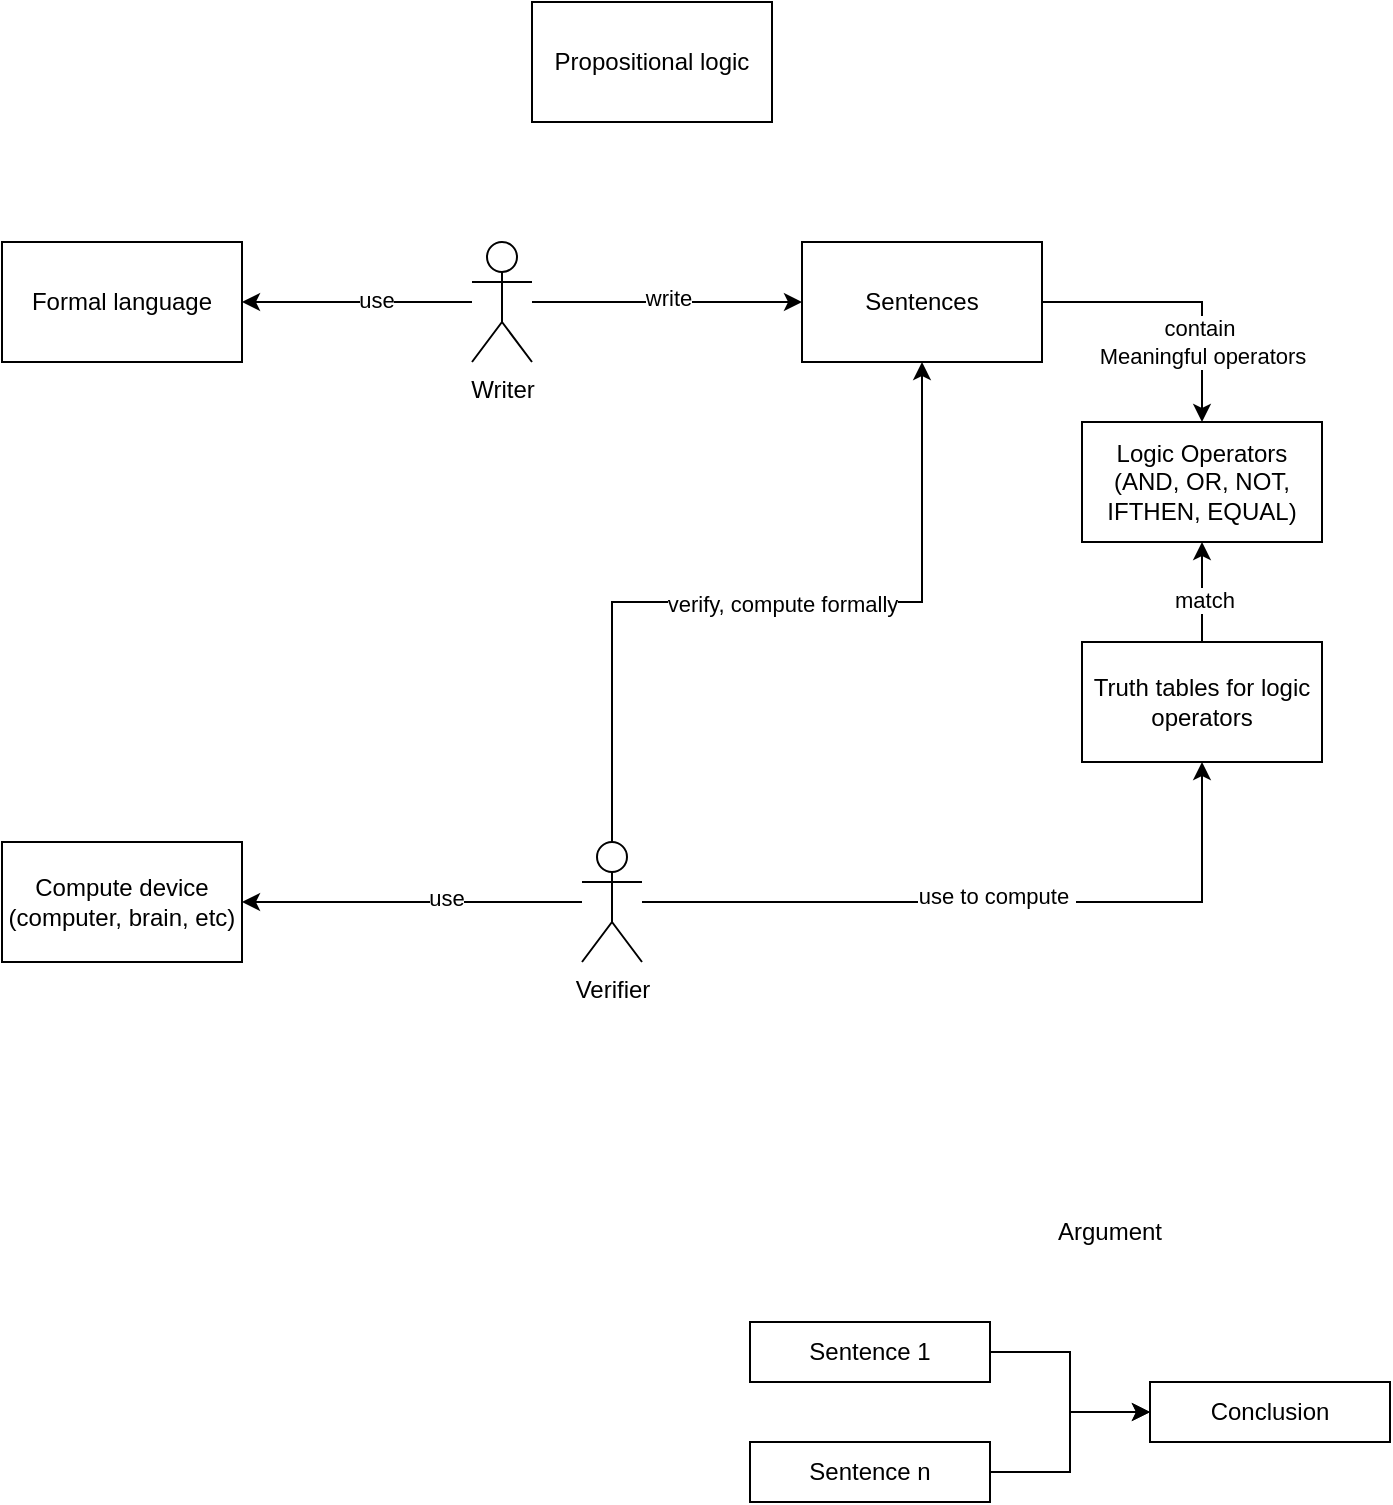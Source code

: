 <mxfile version="25.0.0">
  <diagram name="Page-1" id="LTAM06_SnJjzPH0YoZ9g">
    <mxGraphModel dx="1172" dy="942" grid="1" gridSize="10" guides="1" tooltips="1" connect="1" arrows="1" fold="1" page="1" pageScale="1" pageWidth="827" pageHeight="1169" math="0" shadow="0">
      <root>
        <mxCell id="0" />
        <mxCell id="1" parent="0" />
        <mxCell id="bEHOcinHx2GO_Jd9N_kA-4" style="edgeStyle=orthogonalEdgeStyle;rounded=0;orthogonalLoop=1;jettySize=auto;html=1;" parent="1" source="bEHOcinHx2GO_Jd9N_kA-1" target="bEHOcinHx2GO_Jd9N_kA-2" edge="1">
          <mxGeometry relative="1" as="geometry" />
        </mxCell>
        <mxCell id="bEHOcinHx2GO_Jd9N_kA-5" value="use" style="edgeLabel;html=1;align=center;verticalAlign=middle;resizable=0;points=[];" parent="bEHOcinHx2GO_Jd9N_kA-4" vertex="1" connectable="0">
          <mxGeometry x="-0.162" y="-1" relative="1" as="geometry">
            <mxPoint as="offset" />
          </mxGeometry>
        </mxCell>
        <mxCell id="bEHOcinHx2GO_Jd9N_kA-6" style="edgeStyle=orthogonalEdgeStyle;rounded=0;orthogonalLoop=1;jettySize=auto;html=1;" parent="1" source="bEHOcinHx2GO_Jd9N_kA-1" target="bEHOcinHx2GO_Jd9N_kA-3" edge="1">
          <mxGeometry relative="1" as="geometry">
            <mxPoint x="455" y="200" as="targetPoint" />
          </mxGeometry>
        </mxCell>
        <mxCell id="bEHOcinHx2GO_Jd9N_kA-7" value="write" style="edgeLabel;html=1;align=center;verticalAlign=middle;resizable=0;points=[];" parent="bEHOcinHx2GO_Jd9N_kA-6" vertex="1" connectable="0">
          <mxGeometry y="2" relative="1" as="geometry">
            <mxPoint as="offset" />
          </mxGeometry>
        </mxCell>
        <mxCell id="bEHOcinHx2GO_Jd9N_kA-1" value="Writer" style="shape=umlActor;verticalLabelPosition=bottom;verticalAlign=top;html=1;outlineConnect=0;" parent="1" vertex="1">
          <mxGeometry x="275" y="170" width="30" height="60" as="geometry" />
        </mxCell>
        <mxCell id="bEHOcinHx2GO_Jd9N_kA-2" value="Formal language" style="rounded=0;whiteSpace=wrap;html=1;" parent="1" vertex="1">
          <mxGeometry x="40" y="170" width="120" height="60" as="geometry" />
        </mxCell>
        <mxCell id="PPRwT2o1y2Lo-lwHDNqp-7" style="edgeStyle=orthogonalEdgeStyle;rounded=0;orthogonalLoop=1;jettySize=auto;html=1;" edge="1" parent="1" source="bEHOcinHx2GO_Jd9N_kA-3" target="PPRwT2o1y2Lo-lwHDNqp-6">
          <mxGeometry relative="1" as="geometry" />
        </mxCell>
        <mxCell id="PPRwT2o1y2Lo-lwHDNqp-8" value="contain&amp;nbsp;&lt;div&gt;Meaningful operators&lt;/div&gt;" style="edgeLabel;html=1;align=center;verticalAlign=middle;resizable=0;points=[];" vertex="1" connectable="0" parent="PPRwT2o1y2Lo-lwHDNqp-7">
          <mxGeometry x="-0.043" y="-1" relative="1" as="geometry">
            <mxPoint x="13" y="19" as="offset" />
          </mxGeometry>
        </mxCell>
        <mxCell id="bEHOcinHx2GO_Jd9N_kA-3" value="Sentences" style="rounded=0;whiteSpace=wrap;html=1;" parent="1" vertex="1">
          <mxGeometry x="440" y="170" width="120" height="60" as="geometry" />
        </mxCell>
        <mxCell id="bEHOcinHx2GO_Jd9N_kA-8" value="Propositional logic" style="rounded=0;whiteSpace=wrap;html=1;" parent="1" vertex="1">
          <mxGeometry x="305" y="50" width="120" height="60" as="geometry" />
        </mxCell>
        <mxCell id="bEHOcinHx2GO_Jd9N_kA-9" value="Compute device (computer, brain, etc)" style="rounded=0;whiteSpace=wrap;html=1;" parent="1" vertex="1">
          <mxGeometry x="40" y="470" width="120" height="60" as="geometry" />
        </mxCell>
        <mxCell id="bEHOcinHx2GO_Jd9N_kA-16" style="edgeStyle=orthogonalEdgeStyle;rounded=0;orthogonalLoop=1;jettySize=auto;html=1;" parent="1" source="bEHOcinHx2GO_Jd9N_kA-13" target="bEHOcinHx2GO_Jd9N_kA-9" edge="1">
          <mxGeometry relative="1" as="geometry" />
        </mxCell>
        <mxCell id="bEHOcinHx2GO_Jd9N_kA-17" value="use" style="edgeLabel;html=1;align=center;verticalAlign=middle;resizable=0;points=[];" parent="bEHOcinHx2GO_Jd9N_kA-16" vertex="1" connectable="0">
          <mxGeometry x="-0.2" y="-2" relative="1" as="geometry">
            <mxPoint as="offset" />
          </mxGeometry>
        </mxCell>
        <mxCell id="PPRwT2o1y2Lo-lwHDNqp-12" style="edgeStyle=orthogonalEdgeStyle;rounded=0;orthogonalLoop=1;jettySize=auto;html=1;entryX=0.5;entryY=1;entryDx=0;entryDy=0;" edge="1" parent="1" source="bEHOcinHx2GO_Jd9N_kA-13" target="PPRwT2o1y2Lo-lwHDNqp-9">
          <mxGeometry relative="1" as="geometry" />
        </mxCell>
        <mxCell id="PPRwT2o1y2Lo-lwHDNqp-13" value="use to compute&amp;nbsp;" style="edgeLabel;html=1;align=center;verticalAlign=middle;resizable=0;points=[];" vertex="1" connectable="0" parent="PPRwT2o1y2Lo-lwHDNqp-12">
          <mxGeometry x="0.011" y="3" relative="1" as="geometry">
            <mxPoint as="offset" />
          </mxGeometry>
        </mxCell>
        <mxCell id="PPRwT2o1y2Lo-lwHDNqp-14" style="edgeStyle=orthogonalEdgeStyle;rounded=0;orthogonalLoop=1;jettySize=auto;html=1;exitX=0.5;exitY=0;exitDx=0;exitDy=0;exitPerimeter=0;" edge="1" parent="1" source="bEHOcinHx2GO_Jd9N_kA-13" target="bEHOcinHx2GO_Jd9N_kA-3">
          <mxGeometry relative="1" as="geometry">
            <mxPoint x="330" y="440" as="sourcePoint" />
            <mxPoint x="470" y="170" as="targetPoint" />
          </mxGeometry>
        </mxCell>
        <mxCell id="PPRwT2o1y2Lo-lwHDNqp-15" value="verify, compute formally" style="edgeLabel;html=1;align=center;verticalAlign=middle;resizable=0;points=[];" vertex="1" connectable="0" parent="PPRwT2o1y2Lo-lwHDNqp-14">
          <mxGeometry x="0.038" y="-1" relative="1" as="geometry">
            <mxPoint as="offset" />
          </mxGeometry>
        </mxCell>
        <mxCell id="bEHOcinHx2GO_Jd9N_kA-13" value="Verifier" style="shape=umlActor;verticalLabelPosition=bottom;verticalAlign=top;html=1;outlineConnect=0;" parent="1" vertex="1">
          <mxGeometry x="330" y="470" width="30" height="60" as="geometry" />
        </mxCell>
        <mxCell id="PPRwT2o1y2Lo-lwHDNqp-6" value="Logic Operators (AND, OR, NOT, IFTHEN, EQUAL)" style="rounded=0;whiteSpace=wrap;html=1;" vertex="1" parent="1">
          <mxGeometry x="580" y="260" width="120" height="60" as="geometry" />
        </mxCell>
        <mxCell id="PPRwT2o1y2Lo-lwHDNqp-10" style="edgeStyle=orthogonalEdgeStyle;rounded=0;orthogonalLoop=1;jettySize=auto;html=1;entryX=0.5;entryY=1;entryDx=0;entryDy=0;" edge="1" parent="1" source="PPRwT2o1y2Lo-lwHDNqp-9" target="PPRwT2o1y2Lo-lwHDNqp-6">
          <mxGeometry relative="1" as="geometry" />
        </mxCell>
        <mxCell id="PPRwT2o1y2Lo-lwHDNqp-11" value="match" style="edgeLabel;html=1;align=center;verticalAlign=middle;resizable=0;points=[];" vertex="1" connectable="0" parent="PPRwT2o1y2Lo-lwHDNqp-10">
          <mxGeometry x="-0.16" y="-1" relative="1" as="geometry">
            <mxPoint as="offset" />
          </mxGeometry>
        </mxCell>
        <mxCell id="PPRwT2o1y2Lo-lwHDNqp-9" value="Truth tables for logic operators" style="rounded=0;whiteSpace=wrap;html=1;" vertex="1" parent="1">
          <mxGeometry x="580" y="370" width="120" height="60" as="geometry" />
        </mxCell>
        <mxCell id="PPRwT2o1y2Lo-lwHDNqp-19" style="edgeStyle=orthogonalEdgeStyle;rounded=0;orthogonalLoop=1;jettySize=auto;html=1;" edge="1" parent="1" source="PPRwT2o1y2Lo-lwHDNqp-16" target="PPRwT2o1y2Lo-lwHDNqp-18">
          <mxGeometry relative="1" as="geometry" />
        </mxCell>
        <mxCell id="PPRwT2o1y2Lo-lwHDNqp-16" value="Sentence 1" style="rounded=0;whiteSpace=wrap;html=1;" vertex="1" parent="1">
          <mxGeometry x="414" y="710" width="120" height="30" as="geometry" />
        </mxCell>
        <mxCell id="PPRwT2o1y2Lo-lwHDNqp-20" style="edgeStyle=orthogonalEdgeStyle;rounded=0;orthogonalLoop=1;jettySize=auto;html=1;" edge="1" parent="1" source="PPRwT2o1y2Lo-lwHDNqp-17" target="PPRwT2o1y2Lo-lwHDNqp-18">
          <mxGeometry relative="1" as="geometry" />
        </mxCell>
        <mxCell id="PPRwT2o1y2Lo-lwHDNqp-17" value="Sentence n" style="rounded=0;whiteSpace=wrap;html=1;" vertex="1" parent="1">
          <mxGeometry x="414" y="770" width="120" height="30" as="geometry" />
        </mxCell>
        <mxCell id="PPRwT2o1y2Lo-lwHDNqp-18" value="Conclusion" style="rounded=0;whiteSpace=wrap;html=1;" vertex="1" parent="1">
          <mxGeometry x="614" y="740" width="120" height="30" as="geometry" />
        </mxCell>
        <mxCell id="PPRwT2o1y2Lo-lwHDNqp-21" value="Argument" style="text;html=1;align=center;verticalAlign=middle;whiteSpace=wrap;rounded=0;" vertex="1" parent="1">
          <mxGeometry x="564" y="650" width="60" height="30" as="geometry" />
        </mxCell>
      </root>
    </mxGraphModel>
  </diagram>
</mxfile>
